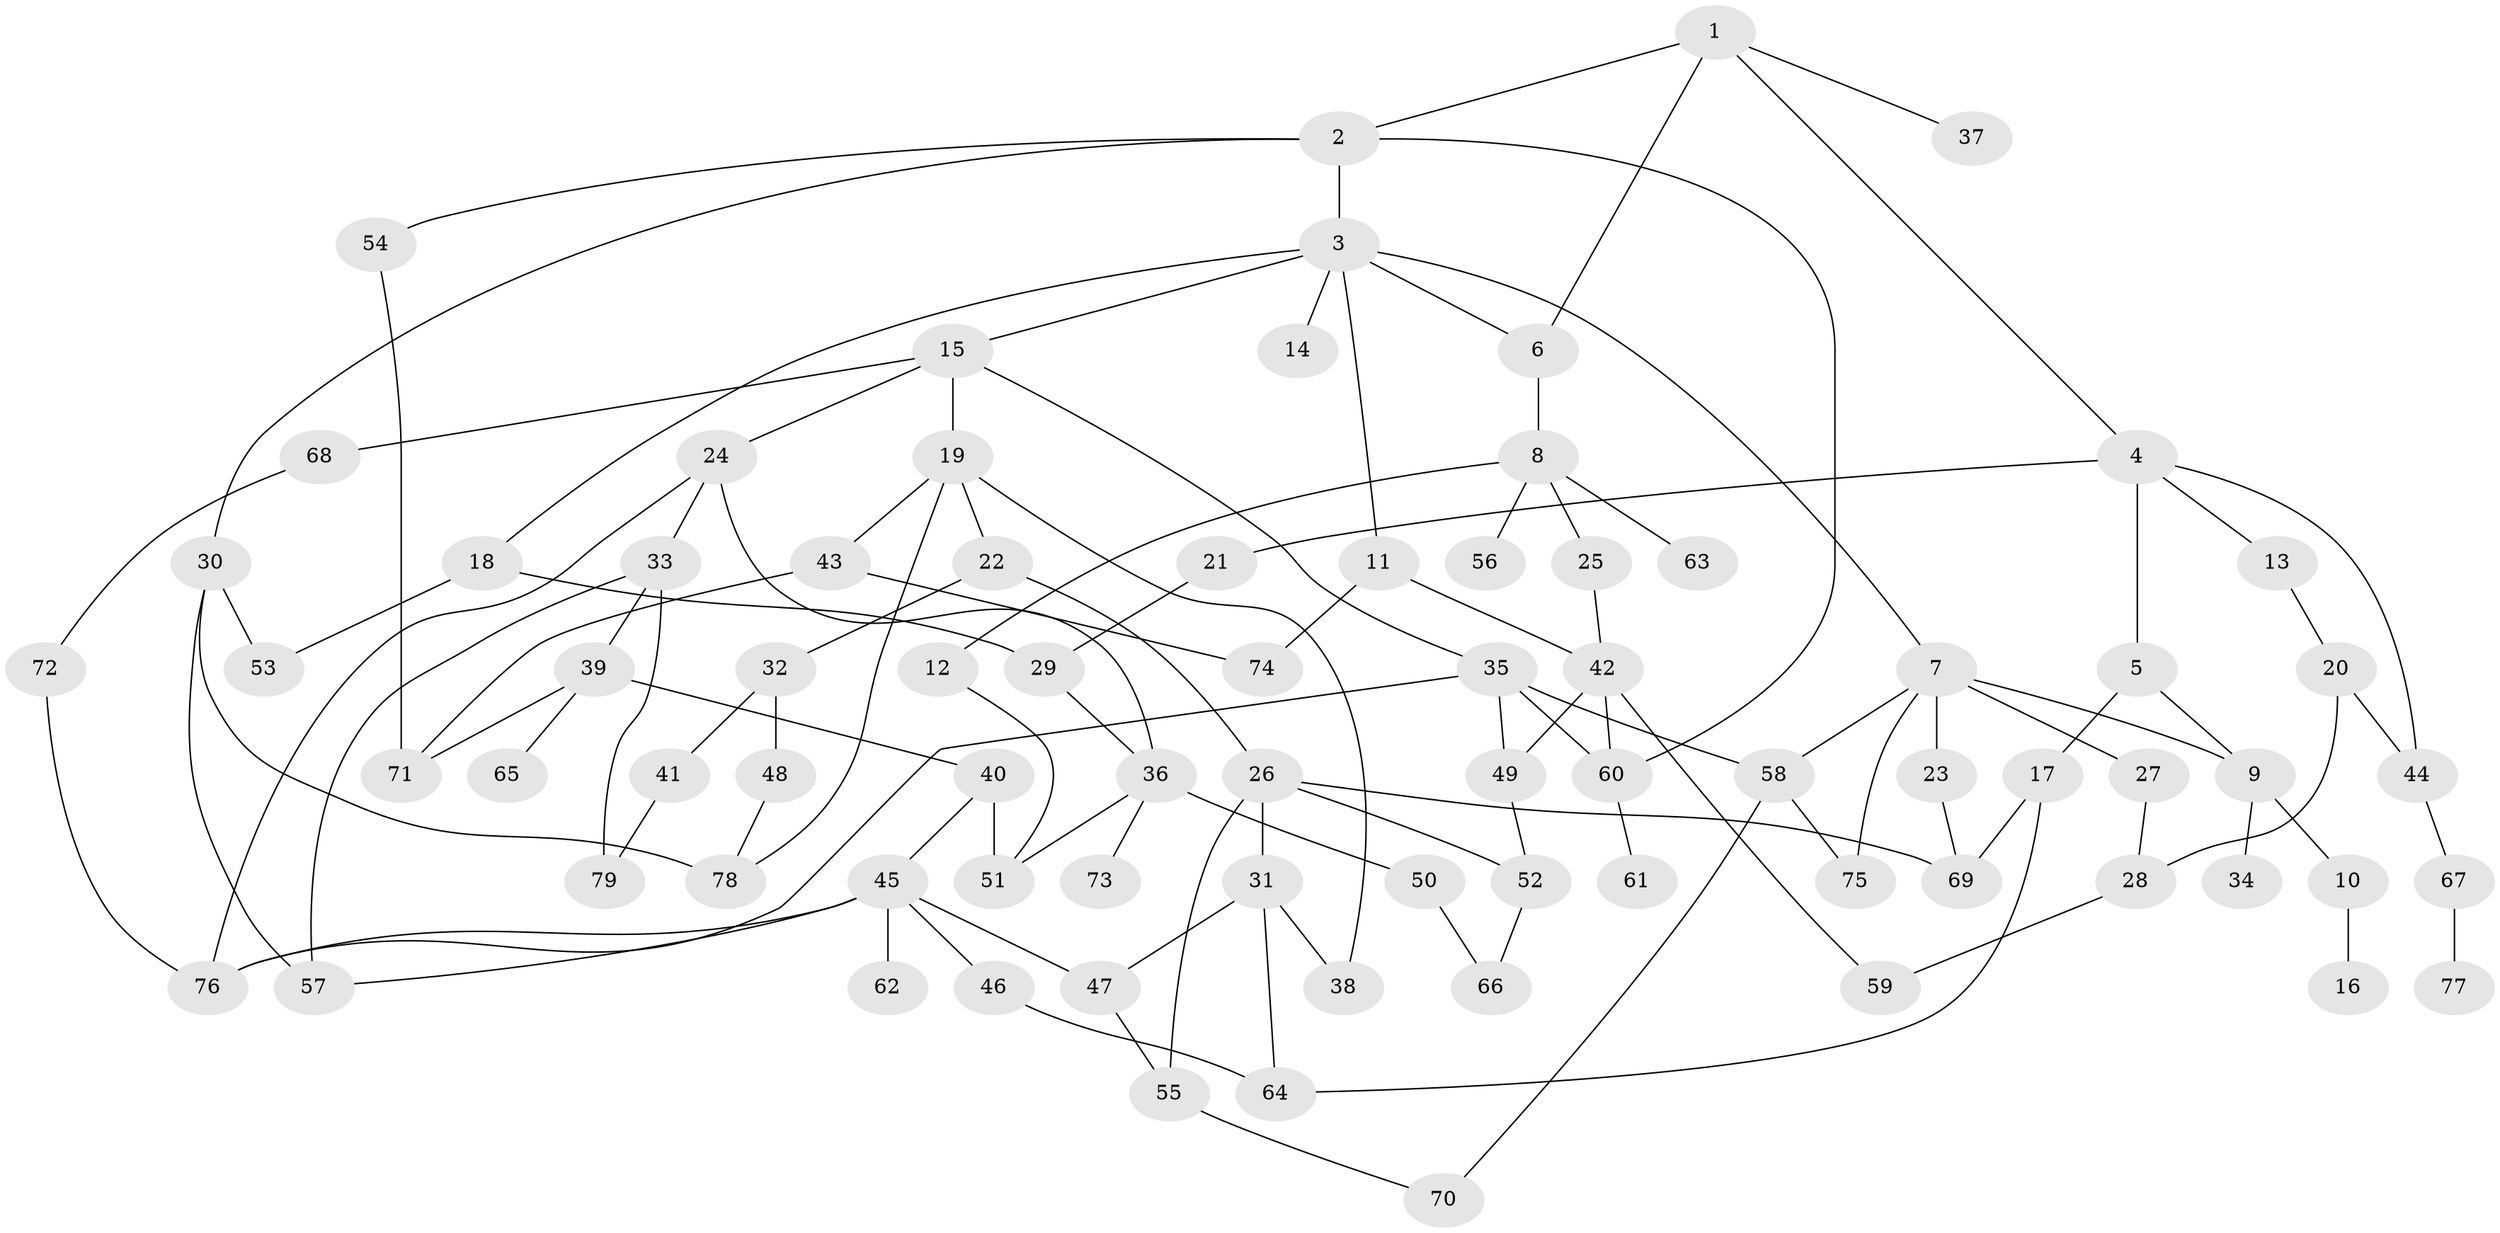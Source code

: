 // Generated by graph-tools (version 1.1) at 2025/10/02/27/25 16:10:52]
// undirected, 79 vertices, 115 edges
graph export_dot {
graph [start="1"]
  node [color=gray90,style=filled];
  1;
  2;
  3;
  4;
  5;
  6;
  7;
  8;
  9;
  10;
  11;
  12;
  13;
  14;
  15;
  16;
  17;
  18;
  19;
  20;
  21;
  22;
  23;
  24;
  25;
  26;
  27;
  28;
  29;
  30;
  31;
  32;
  33;
  34;
  35;
  36;
  37;
  38;
  39;
  40;
  41;
  42;
  43;
  44;
  45;
  46;
  47;
  48;
  49;
  50;
  51;
  52;
  53;
  54;
  55;
  56;
  57;
  58;
  59;
  60;
  61;
  62;
  63;
  64;
  65;
  66;
  67;
  68;
  69;
  70;
  71;
  72;
  73;
  74;
  75;
  76;
  77;
  78;
  79;
  1 -- 2;
  1 -- 4;
  1 -- 6;
  1 -- 37;
  2 -- 3;
  2 -- 30;
  2 -- 54;
  2 -- 60;
  3 -- 7;
  3 -- 11;
  3 -- 14;
  3 -- 15;
  3 -- 18;
  3 -- 6;
  4 -- 5;
  4 -- 13;
  4 -- 21;
  4 -- 44;
  5 -- 9;
  5 -- 17;
  6 -- 8;
  7 -- 23;
  7 -- 27;
  7 -- 9;
  7 -- 58;
  7 -- 75;
  8 -- 12;
  8 -- 25;
  8 -- 56;
  8 -- 63;
  9 -- 10;
  9 -- 34;
  10 -- 16;
  11 -- 74;
  11 -- 42;
  12 -- 51;
  13 -- 20;
  15 -- 19;
  15 -- 24;
  15 -- 35;
  15 -- 68;
  17 -- 69;
  17 -- 64;
  18 -- 53;
  18 -- 29;
  19 -- 22;
  19 -- 38;
  19 -- 43;
  19 -- 78;
  20 -- 44;
  20 -- 28;
  21 -- 29;
  22 -- 26;
  22 -- 32;
  23 -- 69;
  24 -- 33;
  24 -- 36;
  24 -- 76;
  25 -- 42;
  26 -- 31;
  26 -- 52;
  26 -- 55;
  26 -- 69;
  27 -- 28;
  28 -- 59;
  29 -- 36;
  30 -- 53;
  30 -- 78;
  30 -- 57;
  31 -- 64;
  31 -- 47;
  31 -- 38;
  32 -- 41;
  32 -- 48;
  33 -- 39;
  33 -- 57;
  33 -- 79;
  35 -- 49;
  35 -- 58;
  35 -- 60;
  35 -- 76;
  36 -- 50;
  36 -- 73;
  36 -- 51;
  39 -- 40;
  39 -- 65;
  39 -- 71;
  40 -- 45;
  40 -- 51;
  41 -- 79;
  42 -- 59;
  42 -- 60;
  42 -- 49;
  43 -- 71;
  43 -- 74;
  44 -- 67;
  45 -- 46;
  45 -- 47;
  45 -- 62;
  45 -- 76;
  45 -- 57;
  46 -- 64;
  47 -- 55;
  48 -- 78;
  49 -- 52;
  50 -- 66;
  52 -- 66;
  54 -- 71;
  55 -- 70;
  58 -- 70;
  58 -- 75;
  60 -- 61;
  67 -- 77;
  68 -- 72;
  72 -- 76;
}
